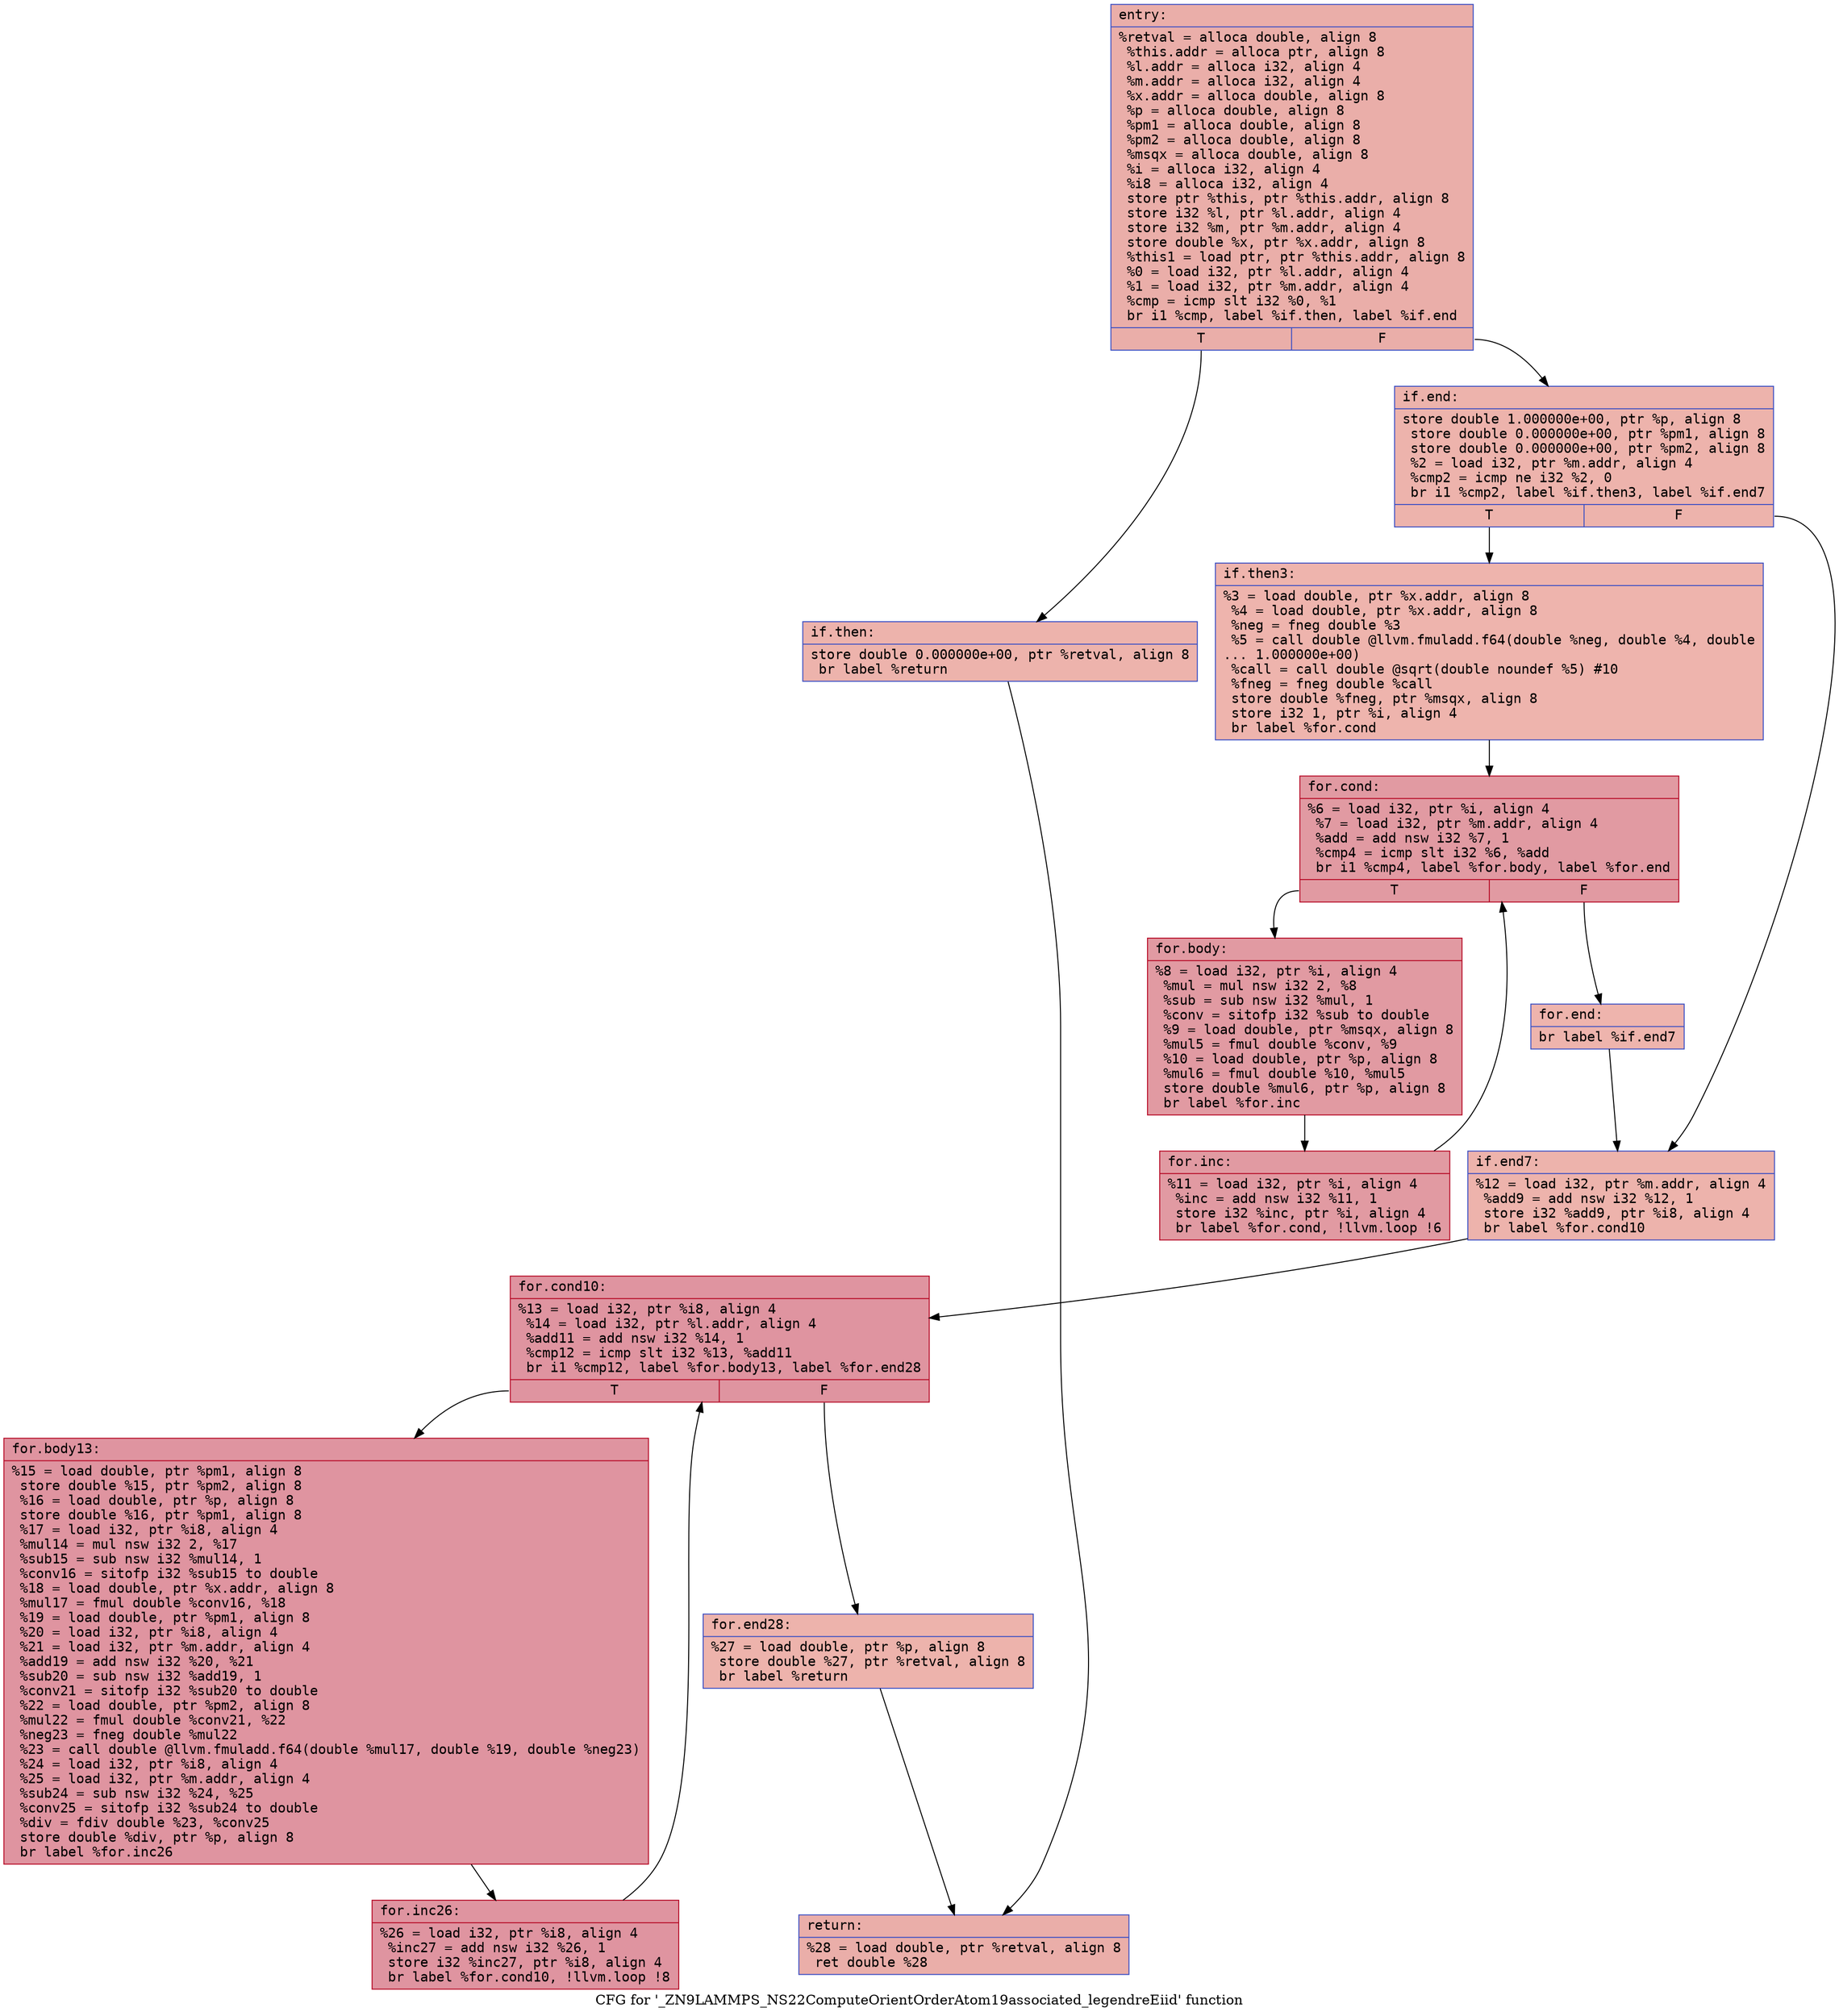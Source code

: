 digraph "CFG for '_ZN9LAMMPS_NS22ComputeOrientOrderAtom19associated_legendreEiid' function" {
	label="CFG for '_ZN9LAMMPS_NS22ComputeOrientOrderAtom19associated_legendreEiid' function";

	Node0x56462c1524b0 [shape=record,color="#3d50c3ff", style=filled, fillcolor="#d0473d70" fontname="Courier",label="{entry:\l|  %retval = alloca double, align 8\l  %this.addr = alloca ptr, align 8\l  %l.addr = alloca i32, align 4\l  %m.addr = alloca i32, align 4\l  %x.addr = alloca double, align 8\l  %p = alloca double, align 8\l  %pm1 = alloca double, align 8\l  %pm2 = alloca double, align 8\l  %msqx = alloca double, align 8\l  %i = alloca i32, align 4\l  %i8 = alloca i32, align 4\l  store ptr %this, ptr %this.addr, align 8\l  store i32 %l, ptr %l.addr, align 4\l  store i32 %m, ptr %m.addr, align 4\l  store double %x, ptr %x.addr, align 8\l  %this1 = load ptr, ptr %this.addr, align 8\l  %0 = load i32, ptr %l.addr, align 4\l  %1 = load i32, ptr %m.addr, align 4\l  %cmp = icmp slt i32 %0, %1\l  br i1 %cmp, label %if.then, label %if.end\l|{<s0>T|<s1>F}}"];
	Node0x56462c1524b0:s0 -> Node0x56462c153430[tooltip="entry -> if.then\nProbability 50.00%" ];
	Node0x56462c1524b0:s1 -> Node0x56462c1534a0[tooltip="entry -> if.end\nProbability 50.00%" ];
	Node0x56462c153430 [shape=record,color="#3d50c3ff", style=filled, fillcolor="#d6524470" fontname="Courier",label="{if.then:\l|  store double 0.000000e+00, ptr %retval, align 8\l  br label %return\l}"];
	Node0x56462c153430 -> Node0x56462c153660[tooltip="if.then -> return\nProbability 100.00%" ];
	Node0x56462c1534a0 [shape=record,color="#3d50c3ff", style=filled, fillcolor="#d6524470" fontname="Courier",label="{if.end:\l|  store double 1.000000e+00, ptr %p, align 8\l  store double 0.000000e+00, ptr %pm1, align 8\l  store double 0.000000e+00, ptr %pm2, align 8\l  %2 = load i32, ptr %m.addr, align 4\l  %cmp2 = icmp ne i32 %2, 0\l  br i1 %cmp2, label %if.then3, label %if.end7\l|{<s0>T|<s1>F}}"];
	Node0x56462c1534a0:s0 -> Node0x56462c153a50[tooltip="if.end -> if.then3\nProbability 62.50%" ];
	Node0x56462c1534a0:s1 -> Node0x56462c153ad0[tooltip="if.end -> if.end7\nProbability 37.50%" ];
	Node0x56462c153a50 [shape=record,color="#3d50c3ff", style=filled, fillcolor="#d8564670" fontname="Courier",label="{if.then3:\l|  %3 = load double, ptr %x.addr, align 8\l  %4 = load double, ptr %x.addr, align 8\l  %neg = fneg double %3\l  %5 = call double @llvm.fmuladd.f64(double %neg, double %4, double\l... 1.000000e+00)\l  %call = call double @sqrt(double noundef %5) #10\l  %fneg = fneg double %call\l  store double %fneg, ptr %msqx, align 8\l  store i32 1, ptr %i, align 4\l  br label %for.cond\l}"];
	Node0x56462c153a50 -> Node0x56462c1542c0[tooltip="if.then3 -> for.cond\nProbability 100.00%" ];
	Node0x56462c1542c0 [shape=record,color="#b70d28ff", style=filled, fillcolor="#bb1b2c70" fontname="Courier",label="{for.cond:\l|  %6 = load i32, ptr %i, align 4\l  %7 = load i32, ptr %m.addr, align 4\l  %add = add nsw i32 %7, 1\l  %cmp4 = icmp slt i32 %6, %add\l  br i1 %cmp4, label %for.body, label %for.end\l|{<s0>T|<s1>F}}"];
	Node0x56462c1542c0:s0 -> Node0x56462c1545e0[tooltip="for.cond -> for.body\nProbability 96.88%" ];
	Node0x56462c1542c0:s1 -> Node0x56462c154630[tooltip="for.cond -> for.end\nProbability 3.12%" ];
	Node0x56462c1545e0 [shape=record,color="#b70d28ff", style=filled, fillcolor="#bb1b2c70" fontname="Courier",label="{for.body:\l|  %8 = load i32, ptr %i, align 4\l  %mul = mul nsw i32 2, %8\l  %sub = sub nsw i32 %mul, 1\l  %conv = sitofp i32 %sub to double\l  %9 = load double, ptr %msqx, align 8\l  %mul5 = fmul double %conv, %9\l  %10 = load double, ptr %p, align 8\l  %mul6 = fmul double %10, %mul5\l  store double %mul6, ptr %p, align 8\l  br label %for.inc\l}"];
	Node0x56462c1545e0 -> Node0x56462c154cc0[tooltip="for.body -> for.inc\nProbability 100.00%" ];
	Node0x56462c154cc0 [shape=record,color="#b70d28ff", style=filled, fillcolor="#bb1b2c70" fontname="Courier",label="{for.inc:\l|  %11 = load i32, ptr %i, align 4\l  %inc = add nsw i32 %11, 1\l  store i32 %inc, ptr %i, align 4\l  br label %for.cond, !llvm.loop !6\l}"];
	Node0x56462c154cc0 -> Node0x56462c1542c0[tooltip="for.inc -> for.cond\nProbability 100.00%" ];
	Node0x56462c154630 [shape=record,color="#3d50c3ff", style=filled, fillcolor="#d8564670" fontname="Courier",label="{for.end:\l|  br label %if.end7\l}"];
	Node0x56462c154630 -> Node0x56462c153ad0[tooltip="for.end -> if.end7\nProbability 100.00%" ];
	Node0x56462c153ad0 [shape=record,color="#3d50c3ff", style=filled, fillcolor="#d6524470" fontname="Courier",label="{if.end7:\l|  %12 = load i32, ptr %m.addr, align 4\l  %add9 = add nsw i32 %12, 1\l  store i32 %add9, ptr %i8, align 4\l  br label %for.cond10\l}"];
	Node0x56462c153ad0 -> Node0x56462c155370[tooltip="if.end7 -> for.cond10\nProbability 100.00%" ];
	Node0x56462c155370 [shape=record,color="#b70d28ff", style=filled, fillcolor="#b70d2870" fontname="Courier",label="{for.cond10:\l|  %13 = load i32, ptr %i8, align 4\l  %14 = load i32, ptr %l.addr, align 4\l  %add11 = add nsw i32 %14, 1\l  %cmp12 = icmp slt i32 %13, %add11\l  br i1 %cmp12, label %for.body13, label %for.end28\l|{<s0>T|<s1>F}}"];
	Node0x56462c155370:s0 -> Node0x56462c1556c0[tooltip="for.cond10 -> for.body13\nProbability 96.88%" ];
	Node0x56462c155370:s1 -> Node0x56462c155740[tooltip="for.cond10 -> for.end28\nProbability 3.12%" ];
	Node0x56462c1556c0 [shape=record,color="#b70d28ff", style=filled, fillcolor="#b70d2870" fontname="Courier",label="{for.body13:\l|  %15 = load double, ptr %pm1, align 8\l  store double %15, ptr %pm2, align 8\l  %16 = load double, ptr %p, align 8\l  store double %16, ptr %pm1, align 8\l  %17 = load i32, ptr %i8, align 4\l  %mul14 = mul nsw i32 2, %17\l  %sub15 = sub nsw i32 %mul14, 1\l  %conv16 = sitofp i32 %sub15 to double\l  %18 = load double, ptr %x.addr, align 8\l  %mul17 = fmul double %conv16, %18\l  %19 = load double, ptr %pm1, align 8\l  %20 = load i32, ptr %i8, align 4\l  %21 = load i32, ptr %m.addr, align 4\l  %add19 = add nsw i32 %20, %21\l  %sub20 = sub nsw i32 %add19, 1\l  %conv21 = sitofp i32 %sub20 to double\l  %22 = load double, ptr %pm2, align 8\l  %mul22 = fmul double %conv21, %22\l  %neg23 = fneg double %mul22\l  %23 = call double @llvm.fmuladd.f64(double %mul17, double %19, double %neg23)\l  %24 = load i32, ptr %i8, align 4\l  %25 = load i32, ptr %m.addr, align 4\l  %sub24 = sub nsw i32 %24, %25\l  %conv25 = sitofp i32 %sub24 to double\l  %div = fdiv double %23, %conv25\l  store double %div, ptr %p, align 8\l  br label %for.inc26\l}"];
	Node0x56462c1556c0 -> Node0x56462c156a70[tooltip="for.body13 -> for.inc26\nProbability 100.00%" ];
	Node0x56462c156a70 [shape=record,color="#b70d28ff", style=filled, fillcolor="#b70d2870" fontname="Courier",label="{for.inc26:\l|  %26 = load i32, ptr %i8, align 4\l  %inc27 = add nsw i32 %26, 1\l  store i32 %inc27, ptr %i8, align 4\l  br label %for.cond10, !llvm.loop !8\l}"];
	Node0x56462c156a70 -> Node0x56462c155370[tooltip="for.inc26 -> for.cond10\nProbability 100.00%" ];
	Node0x56462c155740 [shape=record,color="#3d50c3ff", style=filled, fillcolor="#d6524470" fontname="Courier",label="{for.end28:\l|  %27 = load double, ptr %p, align 8\l  store double %27, ptr %retval, align 8\l  br label %return\l}"];
	Node0x56462c155740 -> Node0x56462c153660[tooltip="for.end28 -> return\nProbability 100.00%" ];
	Node0x56462c153660 [shape=record,color="#3d50c3ff", style=filled, fillcolor="#d0473d70" fontname="Courier",label="{return:\l|  %28 = load double, ptr %retval, align 8\l  ret double %28\l}"];
}
